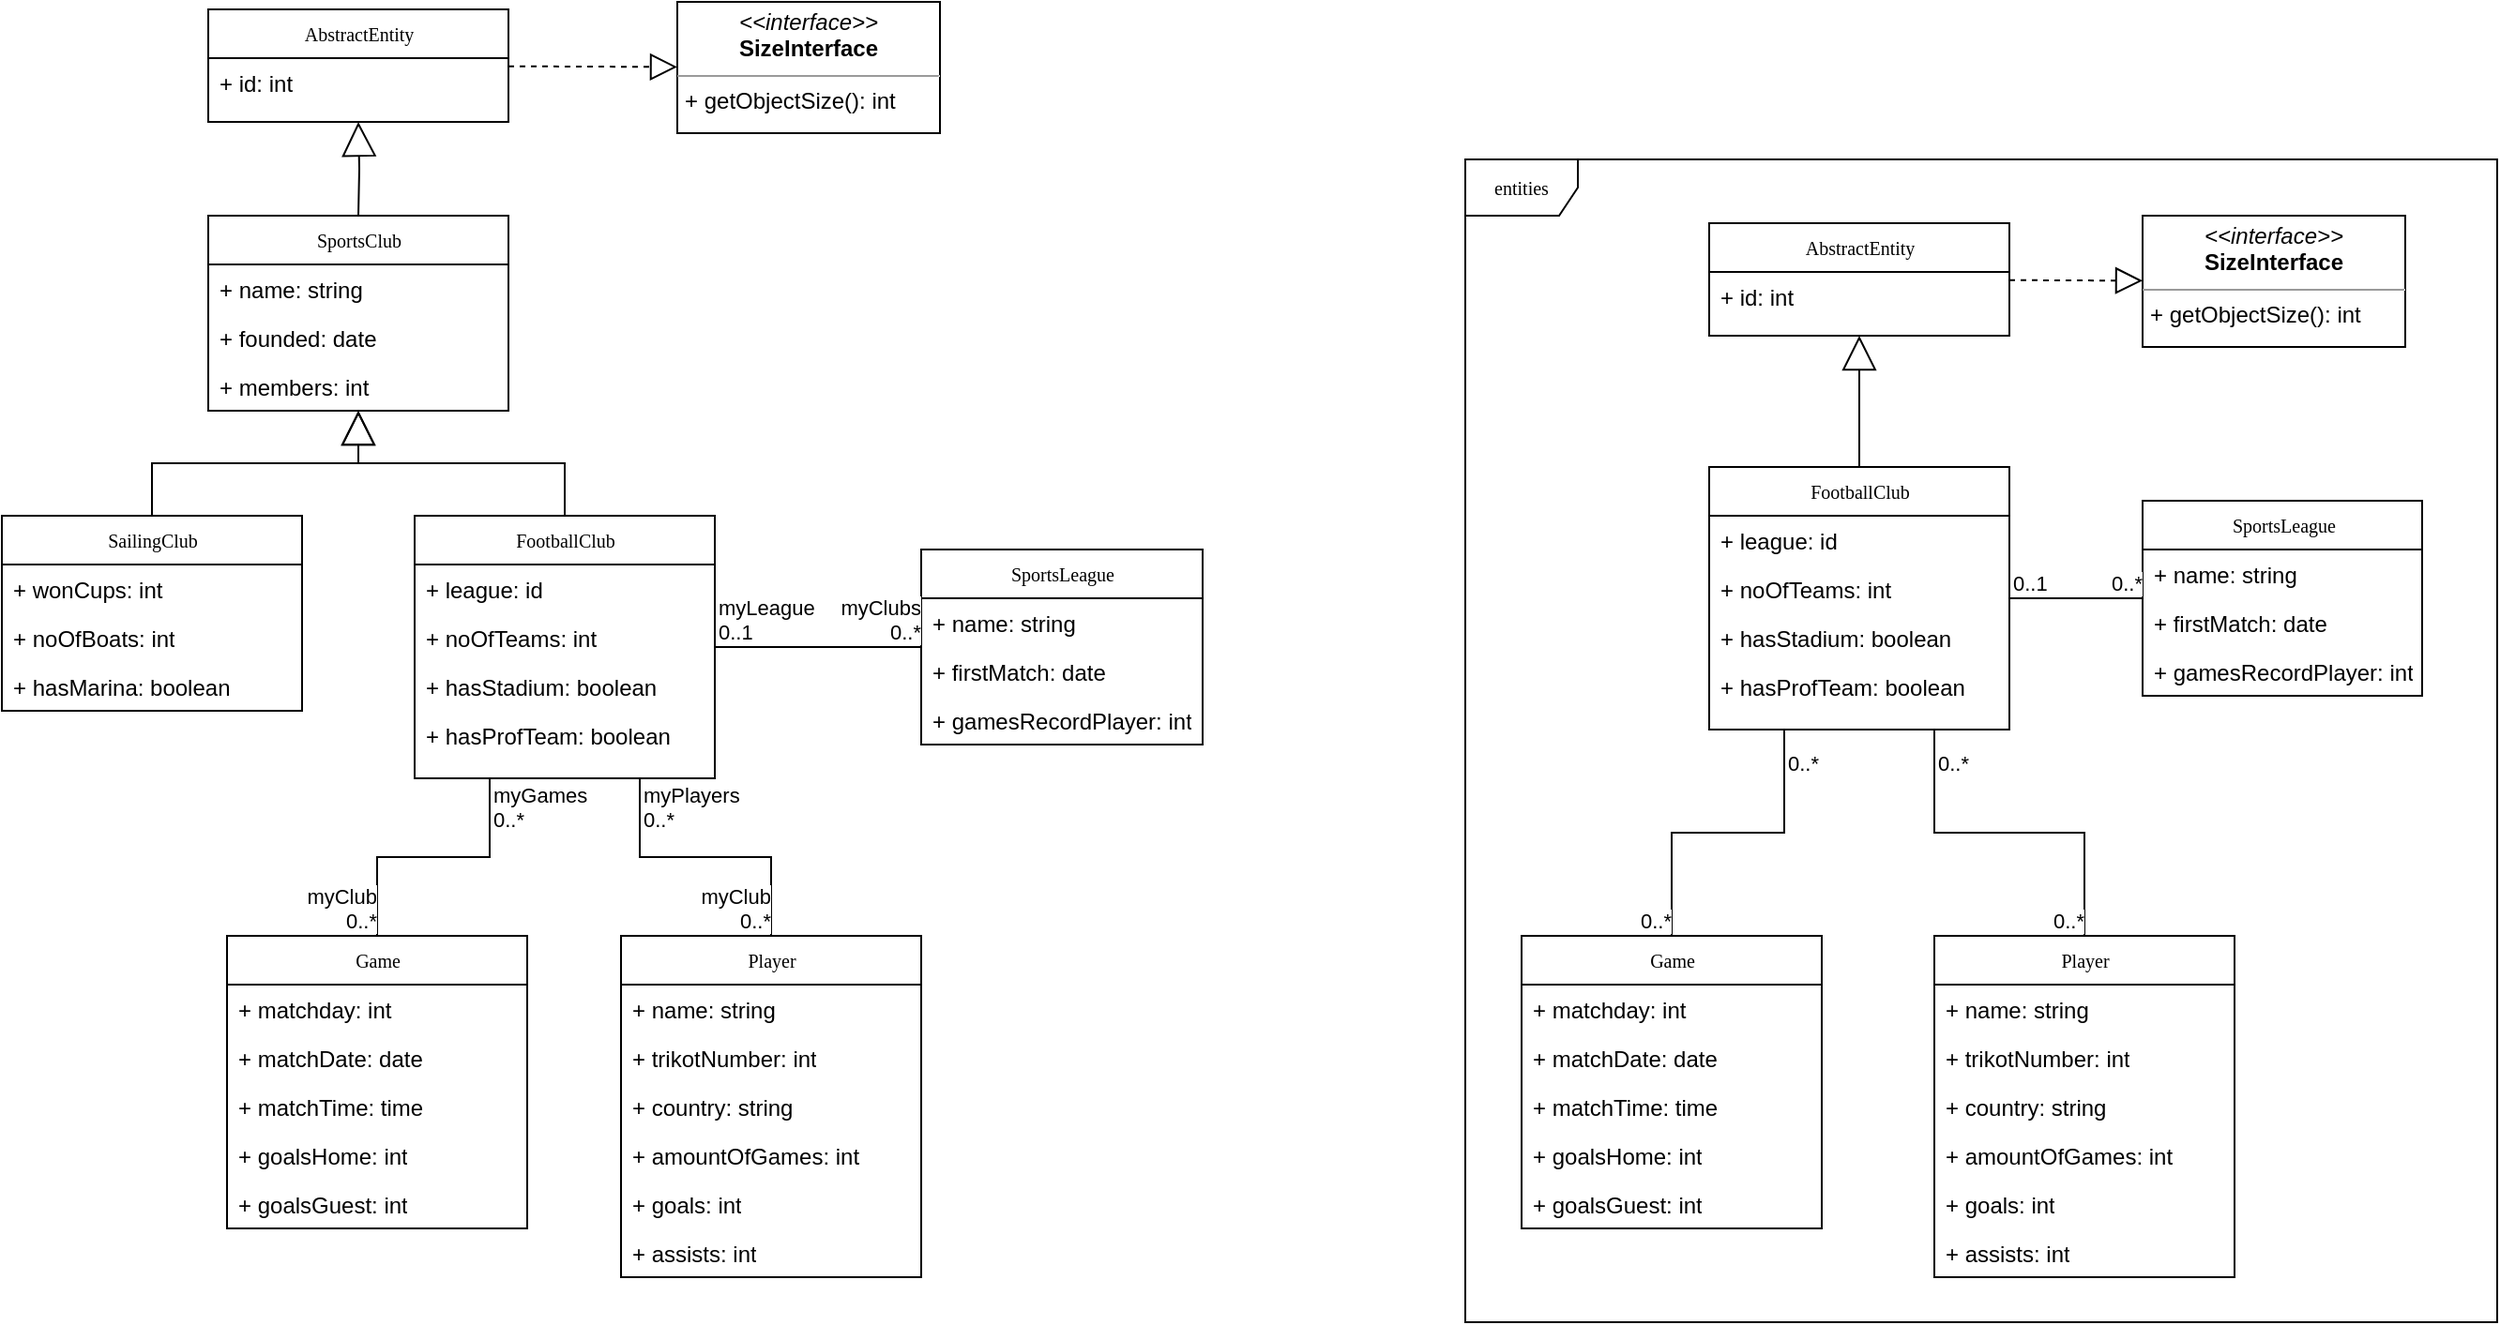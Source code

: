 <mxfile version="24.6.4" type="device">
  <diagram id="eZpJPJVczqijv4h0-cJU" name="Example">
    <mxGraphModel dx="1168" dy="728" grid="1" gridSize="10" guides="1" tooltips="1" connect="1" arrows="1" fold="1" page="1" pageScale="1" pageWidth="850" pageHeight="1100" math="0" shadow="0">
      <root>
        <mxCell id="0" />
        <mxCell id="1" parent="0" />
        <mxCell id="Zxu-TCHFjjhVU_9W_O6T-1" value="SportsClub" style="swimlane;html=1;fontStyle=0;childLayout=stackLayout;horizontal=1;startSize=26;fillColor=none;horizontalStack=0;resizeParent=1;resizeLast=0;collapsible=1;marginBottom=0;swimlaneFillColor=#ffffff;rounded=0;shadow=0;comic=0;labelBackgroundColor=none;strokeWidth=1;fontFamily=Verdana;fontSize=10;align=center;" vertex="1" parent="1">
          <mxGeometry x="330" y="240" width="160" height="104" as="geometry" />
        </mxCell>
        <mxCell id="Zxu-TCHFjjhVU_9W_O6T-2" value="+ name: string" style="text;html=1;strokeColor=none;fillColor=none;align=left;verticalAlign=top;spacingLeft=4;spacingRight=4;whiteSpace=wrap;overflow=hidden;rotatable=0;points=[[0,0.5],[1,0.5]];portConstraint=eastwest;" vertex="1" parent="Zxu-TCHFjjhVU_9W_O6T-1">
          <mxGeometry y="26" width="160" height="26" as="geometry" />
        </mxCell>
        <mxCell id="Zxu-TCHFjjhVU_9W_O6T-3" value="+ founded: date" style="text;html=1;strokeColor=none;fillColor=none;align=left;verticalAlign=top;spacingLeft=4;spacingRight=4;whiteSpace=wrap;overflow=hidden;rotatable=0;points=[[0,0.5],[1,0.5]];portConstraint=eastwest;" vertex="1" parent="Zxu-TCHFjjhVU_9W_O6T-1">
          <mxGeometry y="52" width="160" height="26" as="geometry" />
        </mxCell>
        <mxCell id="Zxu-TCHFjjhVU_9W_O6T-4" value="+ members: int" style="text;html=1;strokeColor=none;fillColor=none;align=left;verticalAlign=top;spacingLeft=4;spacingRight=4;whiteSpace=wrap;overflow=hidden;rotatable=0;points=[[0,0.5],[1,0.5]];portConstraint=eastwest;" vertex="1" parent="Zxu-TCHFjjhVU_9W_O6T-1">
          <mxGeometry y="78" width="160" height="26" as="geometry" />
        </mxCell>
        <mxCell id="Zxu-TCHFjjhVU_9W_O6T-11" value="" style="endArrow=block;endSize=16;endFill=0;html=1;rounded=0;edgeStyle=orthogonalEdgeStyle;" edge="1" parent="1" source="Zxu-TCHFjjhVU_9W_O6T-5" target="Zxu-TCHFjjhVU_9W_O6T-1">
          <mxGeometry width="160" relative="1" as="geometry">
            <mxPoint x="250" y="470" as="sourcePoint" />
            <mxPoint x="410" y="470" as="targetPoint" />
          </mxGeometry>
        </mxCell>
        <mxCell id="Zxu-TCHFjjhVU_9W_O6T-12" value="SailingClub" style="swimlane;html=1;fontStyle=0;childLayout=stackLayout;horizontal=1;startSize=26;fillColor=none;horizontalStack=0;resizeParent=1;resizeLast=0;collapsible=1;marginBottom=0;swimlaneFillColor=#ffffff;rounded=0;shadow=0;comic=0;labelBackgroundColor=none;strokeWidth=1;fontFamily=Verdana;fontSize=10;align=center;" vertex="1" parent="1">
          <mxGeometry x="220" y="400" width="160" height="104" as="geometry" />
        </mxCell>
        <mxCell id="Zxu-TCHFjjhVU_9W_O6T-13" value="+ wonCups: int" style="text;html=1;strokeColor=none;fillColor=none;align=left;verticalAlign=top;spacingLeft=4;spacingRight=4;whiteSpace=wrap;overflow=hidden;rotatable=0;points=[[0,0.5],[1,0.5]];portConstraint=eastwest;" vertex="1" parent="Zxu-TCHFjjhVU_9W_O6T-12">
          <mxGeometry y="26" width="160" height="26" as="geometry" />
        </mxCell>
        <mxCell id="Zxu-TCHFjjhVU_9W_O6T-14" value="+ noOfBoats: int" style="text;html=1;strokeColor=none;fillColor=none;align=left;verticalAlign=top;spacingLeft=4;spacingRight=4;whiteSpace=wrap;overflow=hidden;rotatable=0;points=[[0,0.5],[1,0.5]];portConstraint=eastwest;" vertex="1" parent="Zxu-TCHFjjhVU_9W_O6T-12">
          <mxGeometry y="52" width="160" height="26" as="geometry" />
        </mxCell>
        <mxCell id="Zxu-TCHFjjhVU_9W_O6T-15" value="+ hasMarina: boolean" style="text;html=1;strokeColor=none;fillColor=none;align=left;verticalAlign=top;spacingLeft=4;spacingRight=4;whiteSpace=wrap;overflow=hidden;rotatable=0;points=[[0,0.5],[1,0.5]];portConstraint=eastwest;" vertex="1" parent="Zxu-TCHFjjhVU_9W_O6T-12">
          <mxGeometry y="78" width="160" height="26" as="geometry" />
        </mxCell>
        <mxCell id="Zxu-TCHFjjhVU_9W_O6T-17" value="" style="endArrow=block;endSize=16;endFill=0;html=1;rounded=0;edgeStyle=orthogonalEdgeStyle;exitX=0.5;exitY=0;exitDx=0;exitDy=0;" edge="1" parent="1" source="Zxu-TCHFjjhVU_9W_O6T-12" target="Zxu-TCHFjjhVU_9W_O6T-1">
          <mxGeometry width="160" relative="1" as="geometry">
            <mxPoint x="530" y="410" as="sourcePoint" />
            <mxPoint x="420" y="354" as="targetPoint" />
          </mxGeometry>
        </mxCell>
        <mxCell id="Rw7YRz6bkOUToEOd11BS-1" value="&lt;p style=&quot;margin:0px;margin-top:4px;text-align:center;&quot;&gt;&lt;i&gt;&amp;lt;&amp;lt;interface&amp;gt;&amp;gt;&lt;/i&gt;&lt;br&gt;&lt;b&gt;SizeInterface&lt;/b&gt;&lt;/p&gt;&lt;hr size=&quot;1&quot;&gt;&lt;p style=&quot;margin:0px;margin-left:4px;&quot;&gt;&lt;/p&gt;&lt;p style=&quot;margin:0px;margin-left:4px;&quot;&gt;+ getObjectSize(): int&lt;br&gt;&lt;/p&gt;" style="verticalAlign=top;align=left;overflow=fill;fontSize=12;fontFamily=Helvetica;html=1;rounded=0;shadow=0;comic=0;labelBackgroundColor=none;strokeWidth=1" vertex="1" parent="1">
          <mxGeometry x="580" y="126" width="140" height="70" as="geometry" />
        </mxCell>
        <mxCell id="VZmNT2_GlmXRkG3pnknO-1" value="AbstractEntity" style="swimlane;html=1;fontStyle=0;childLayout=stackLayout;horizontal=1;startSize=26;fillColor=none;horizontalStack=0;resizeParent=1;resizeLast=0;collapsible=1;marginBottom=0;swimlaneFillColor=#ffffff;rounded=0;shadow=0;comic=0;labelBackgroundColor=none;strokeWidth=1;fontFamily=Verdana;fontSize=10;align=center;" vertex="1" parent="1">
          <mxGeometry x="330" y="130" width="160" height="60" as="geometry" />
        </mxCell>
        <mxCell id="VZmNT2_GlmXRkG3pnknO-2" value="+ id: int" style="text;html=1;strokeColor=none;fillColor=none;align=left;verticalAlign=top;spacingLeft=4;spacingRight=4;whiteSpace=wrap;overflow=hidden;rotatable=0;points=[[0,0.5],[1,0.5]];portConstraint=eastwest;" vertex="1" parent="VZmNT2_GlmXRkG3pnknO-1">
          <mxGeometry y="26" width="160" height="26" as="geometry" />
        </mxCell>
        <mxCell id="VZmNT2_GlmXRkG3pnknO-6" value="" style="endArrow=block;endSize=16;endFill=0;html=1;rounded=0;edgeStyle=orthogonalEdgeStyle;" edge="1" parent="1" target="VZmNT2_GlmXRkG3pnknO-1">
          <mxGeometry width="160" relative="1" as="geometry">
            <mxPoint x="410" y="240" as="sourcePoint" />
            <mxPoint x="420" y="354" as="targetPoint" />
          </mxGeometry>
        </mxCell>
        <mxCell id="VZmNT2_GlmXRkG3pnknO-7" value="" style="endArrow=block;dashed=1;endFill=0;endSize=12;html=1;rounded=0;" edge="1" parent="1" source="VZmNT2_GlmXRkG3pnknO-1" target="Rw7YRz6bkOUToEOd11BS-1">
          <mxGeometry width="160" relative="1" as="geometry">
            <mxPoint x="570" y="350" as="sourcePoint" />
            <mxPoint x="730" y="350" as="targetPoint" />
          </mxGeometry>
        </mxCell>
        <mxCell id="VZmNT2_GlmXRkG3pnknO-8" value="SportsLeague" style="swimlane;html=1;fontStyle=0;childLayout=stackLayout;horizontal=1;startSize=26;fillColor=none;horizontalStack=0;resizeParent=1;resizeLast=0;collapsible=1;marginBottom=0;swimlaneFillColor=#ffffff;rounded=0;shadow=0;comic=0;labelBackgroundColor=none;strokeWidth=1;fontFamily=Verdana;fontSize=10;align=center;" vertex="1" parent="1">
          <mxGeometry x="710" y="418" width="150" height="104" as="geometry" />
        </mxCell>
        <mxCell id="VZmNT2_GlmXRkG3pnknO-9" value="+ name: string" style="text;html=1;strokeColor=none;fillColor=none;align=left;verticalAlign=top;spacingLeft=4;spacingRight=4;whiteSpace=wrap;overflow=hidden;rotatable=0;points=[[0,0.5],[1,0.5]];portConstraint=eastwest;" vertex="1" parent="VZmNT2_GlmXRkG3pnknO-8">
          <mxGeometry y="26" width="150" height="26" as="geometry" />
        </mxCell>
        <mxCell id="VZmNT2_GlmXRkG3pnknO-10" value="+ firstMatch: date" style="text;html=1;strokeColor=none;fillColor=none;align=left;verticalAlign=top;spacingLeft=4;spacingRight=4;whiteSpace=wrap;overflow=hidden;rotatable=0;points=[[0,0.5],[1,0.5]];portConstraint=eastwest;" vertex="1" parent="VZmNT2_GlmXRkG3pnknO-8">
          <mxGeometry y="52" width="150" height="26" as="geometry" />
        </mxCell>
        <mxCell id="VZmNT2_GlmXRkG3pnknO-11" value="+ gamesRecordPlayer: int" style="text;html=1;strokeColor=none;fillColor=none;align=left;verticalAlign=top;spacingLeft=4;spacingRight=4;whiteSpace=wrap;overflow=hidden;rotatable=0;points=[[0,0.5],[1,0.5]];portConstraint=eastwest;" vertex="1" parent="VZmNT2_GlmXRkG3pnknO-8">
          <mxGeometry y="78" width="150" height="26" as="geometry" />
        </mxCell>
        <mxCell id="VZmNT2_GlmXRkG3pnknO-12" value="Player" style="swimlane;html=1;fontStyle=0;childLayout=stackLayout;horizontal=1;startSize=26;fillColor=none;horizontalStack=0;resizeParent=1;resizeLast=0;collapsible=1;marginBottom=0;swimlaneFillColor=#ffffff;rounded=0;shadow=0;comic=0;labelBackgroundColor=none;strokeWidth=1;fontFamily=Verdana;fontSize=10;align=center;" vertex="1" parent="1">
          <mxGeometry x="550" y="624" width="160" height="182" as="geometry" />
        </mxCell>
        <mxCell id="VZmNT2_GlmXRkG3pnknO-13" value="+ name: string" style="text;html=1;strokeColor=none;fillColor=none;align=left;verticalAlign=top;spacingLeft=4;spacingRight=4;whiteSpace=wrap;overflow=hidden;rotatable=0;points=[[0,0.5],[1,0.5]];portConstraint=eastwest;" vertex="1" parent="VZmNT2_GlmXRkG3pnknO-12">
          <mxGeometry y="26" width="160" height="26" as="geometry" />
        </mxCell>
        <mxCell id="VZmNT2_GlmXRkG3pnknO-14" value="+ trikotNumber: int" style="text;html=1;strokeColor=none;fillColor=none;align=left;verticalAlign=top;spacingLeft=4;spacingRight=4;whiteSpace=wrap;overflow=hidden;rotatable=0;points=[[0,0.5],[1,0.5]];portConstraint=eastwest;" vertex="1" parent="VZmNT2_GlmXRkG3pnknO-12">
          <mxGeometry y="52" width="160" height="26" as="geometry" />
        </mxCell>
        <mxCell id="VZmNT2_GlmXRkG3pnknO-15" value="+ country: string" style="text;html=1;strokeColor=none;fillColor=none;align=left;verticalAlign=top;spacingLeft=4;spacingRight=4;whiteSpace=wrap;overflow=hidden;rotatable=0;points=[[0,0.5],[1,0.5]];portConstraint=eastwest;" vertex="1" parent="VZmNT2_GlmXRkG3pnknO-12">
          <mxGeometry y="78" width="160" height="26" as="geometry" />
        </mxCell>
        <mxCell id="VZmNT2_GlmXRkG3pnknO-20" value="+ amountOfGames: int" style="text;html=1;strokeColor=none;fillColor=none;align=left;verticalAlign=top;spacingLeft=4;spacingRight=4;whiteSpace=wrap;overflow=hidden;rotatable=0;points=[[0,0.5],[1,0.5]];portConstraint=eastwest;" vertex="1" parent="VZmNT2_GlmXRkG3pnknO-12">
          <mxGeometry y="104" width="160" height="26" as="geometry" />
        </mxCell>
        <mxCell id="VZmNT2_GlmXRkG3pnknO-21" value="+ goals: int" style="text;html=1;strokeColor=none;fillColor=none;align=left;verticalAlign=top;spacingLeft=4;spacingRight=4;whiteSpace=wrap;overflow=hidden;rotatable=0;points=[[0,0.5],[1,0.5]];portConstraint=eastwest;" vertex="1" parent="VZmNT2_GlmXRkG3pnknO-12">
          <mxGeometry y="130" width="160" height="26" as="geometry" />
        </mxCell>
        <mxCell id="VZmNT2_GlmXRkG3pnknO-19" value="+ assists: int" style="text;html=1;strokeColor=none;fillColor=none;align=left;verticalAlign=top;spacingLeft=4;spacingRight=4;whiteSpace=wrap;overflow=hidden;rotatable=0;points=[[0,0.5],[1,0.5]];portConstraint=eastwest;" vertex="1" parent="VZmNT2_GlmXRkG3pnknO-12">
          <mxGeometry y="156" width="160" height="26" as="geometry" />
        </mxCell>
        <mxCell id="VZmNT2_GlmXRkG3pnknO-16" value="" style="endArrow=none;html=1;edgeStyle=orthogonalEdgeStyle;rounded=0;" edge="1" parent="1" source="Zxu-TCHFjjhVU_9W_O6T-5" target="VZmNT2_GlmXRkG3pnknO-8">
          <mxGeometry relative="1" as="geometry">
            <mxPoint x="660" y="570" as="sourcePoint" />
            <mxPoint x="820" y="570" as="targetPoint" />
          </mxGeometry>
        </mxCell>
        <mxCell id="VZmNT2_GlmXRkG3pnknO-17" value="myLeague&lt;br&gt;0..1" style="edgeLabel;resizable=0;html=1;align=left;verticalAlign=bottom;" connectable="0" vertex="1" parent="VZmNT2_GlmXRkG3pnknO-16">
          <mxGeometry x="-1" relative="1" as="geometry" />
        </mxCell>
        <mxCell id="VZmNT2_GlmXRkG3pnknO-18" value="myClubs&lt;br&gt;0..*" style="edgeLabel;resizable=0;html=1;align=right;verticalAlign=bottom;" connectable="0" vertex="1" parent="VZmNT2_GlmXRkG3pnknO-16">
          <mxGeometry x="1" relative="1" as="geometry" />
        </mxCell>
        <mxCell id="VZmNT2_GlmXRkG3pnknO-22" value="" style="endArrow=none;html=1;edgeStyle=orthogonalEdgeStyle;rounded=0;exitX=0.75;exitY=1;exitDx=0;exitDy=0;" edge="1" parent="1" source="Zxu-TCHFjjhVU_9W_O6T-5" target="VZmNT2_GlmXRkG3pnknO-12">
          <mxGeometry relative="1" as="geometry">
            <mxPoint x="620" y="610" as="sourcePoint" />
            <mxPoint x="760" y="610" as="targetPoint" />
          </mxGeometry>
        </mxCell>
        <mxCell id="VZmNT2_GlmXRkG3pnknO-23" value="myPlayers&lt;br&gt;0..*" style="edgeLabel;resizable=0;html=1;align=left;verticalAlign=bottom;" connectable="0" vertex="1" parent="VZmNT2_GlmXRkG3pnknO-22">
          <mxGeometry x="-1" relative="1" as="geometry">
            <mxPoint y="30" as="offset" />
          </mxGeometry>
        </mxCell>
        <mxCell id="VZmNT2_GlmXRkG3pnknO-24" value="myClub&lt;br&gt;0..*" style="edgeLabel;resizable=0;html=1;align=right;verticalAlign=bottom;" connectable="0" vertex="1" parent="VZmNT2_GlmXRkG3pnknO-22">
          <mxGeometry x="1" relative="1" as="geometry" />
        </mxCell>
        <mxCell id="VZmNT2_GlmXRkG3pnknO-25" value="Game" style="swimlane;html=1;fontStyle=0;childLayout=stackLayout;horizontal=1;startSize=26;fillColor=none;horizontalStack=0;resizeParent=1;resizeLast=0;collapsible=1;marginBottom=0;swimlaneFillColor=#ffffff;rounded=0;shadow=0;comic=0;labelBackgroundColor=none;strokeWidth=1;fontFamily=Verdana;fontSize=10;align=center;" vertex="1" parent="1">
          <mxGeometry x="340" y="624" width="160" height="156" as="geometry" />
        </mxCell>
        <mxCell id="VZmNT2_GlmXRkG3pnknO-26" value="+ matchday: int" style="text;html=1;strokeColor=none;fillColor=none;align=left;verticalAlign=top;spacingLeft=4;spacingRight=4;whiteSpace=wrap;overflow=hidden;rotatable=0;points=[[0,0.5],[1,0.5]];portConstraint=eastwest;" vertex="1" parent="VZmNT2_GlmXRkG3pnknO-25">
          <mxGeometry y="26" width="160" height="26" as="geometry" />
        </mxCell>
        <mxCell id="VZmNT2_GlmXRkG3pnknO-27" value="+ matchDate: date" style="text;html=1;strokeColor=none;fillColor=none;align=left;verticalAlign=top;spacingLeft=4;spacingRight=4;whiteSpace=wrap;overflow=hidden;rotatable=0;points=[[0,0.5],[1,0.5]];portConstraint=eastwest;" vertex="1" parent="VZmNT2_GlmXRkG3pnknO-25">
          <mxGeometry y="52" width="160" height="26" as="geometry" />
        </mxCell>
        <mxCell id="VZmNT2_GlmXRkG3pnknO-29" value="+ matchTime: time" style="text;html=1;strokeColor=none;fillColor=none;align=left;verticalAlign=top;spacingLeft=4;spacingRight=4;whiteSpace=wrap;overflow=hidden;rotatable=0;points=[[0,0.5],[1,0.5]];portConstraint=eastwest;" vertex="1" parent="VZmNT2_GlmXRkG3pnknO-25">
          <mxGeometry y="78" width="160" height="26" as="geometry" />
        </mxCell>
        <mxCell id="VZmNT2_GlmXRkG3pnknO-30" value="+ goalsHome: int" style="text;html=1;strokeColor=none;fillColor=none;align=left;verticalAlign=top;spacingLeft=4;spacingRight=4;whiteSpace=wrap;overflow=hidden;rotatable=0;points=[[0,0.5],[1,0.5]];portConstraint=eastwest;" vertex="1" parent="VZmNT2_GlmXRkG3pnknO-25">
          <mxGeometry y="104" width="160" height="26" as="geometry" />
        </mxCell>
        <mxCell id="VZmNT2_GlmXRkG3pnknO-28" value="+ goalsGuest: int" style="text;html=1;strokeColor=none;fillColor=none;align=left;verticalAlign=top;spacingLeft=4;spacingRight=4;whiteSpace=wrap;overflow=hidden;rotatable=0;points=[[0,0.5],[1,0.5]];portConstraint=eastwest;" vertex="1" parent="VZmNT2_GlmXRkG3pnknO-25">
          <mxGeometry y="130" width="160" height="26" as="geometry" />
        </mxCell>
        <mxCell id="VZmNT2_GlmXRkG3pnknO-31" value="" style="endArrow=none;html=1;edgeStyle=orthogonalEdgeStyle;rounded=0;exitX=0.25;exitY=1;exitDx=0;exitDy=0;" edge="1" parent="1" source="Zxu-TCHFjjhVU_9W_O6T-5" target="VZmNT2_GlmXRkG3pnknO-25">
          <mxGeometry relative="1" as="geometry">
            <mxPoint x="530" y="540" as="sourcePoint" />
            <mxPoint x="530" y="650" as="targetPoint" />
          </mxGeometry>
        </mxCell>
        <mxCell id="VZmNT2_GlmXRkG3pnknO-32" value="myGames&lt;br&gt;0..*" style="edgeLabel;resizable=0;html=1;align=left;verticalAlign=bottom;" connectable="0" vertex="1" parent="VZmNT2_GlmXRkG3pnknO-31">
          <mxGeometry x="-1" relative="1" as="geometry">
            <mxPoint y="30" as="offset" />
          </mxGeometry>
        </mxCell>
        <mxCell id="VZmNT2_GlmXRkG3pnknO-33" value="myClub&lt;br&gt;0..*" style="edgeLabel;resizable=0;html=1;align=right;verticalAlign=bottom;" connectable="0" vertex="1" parent="VZmNT2_GlmXRkG3pnknO-31">
          <mxGeometry x="1" relative="1" as="geometry" />
        </mxCell>
        <mxCell id="Zxu-TCHFjjhVU_9W_O6T-5" value="FootballClub" style="swimlane;html=1;fontStyle=0;childLayout=stackLayout;horizontal=1;startSize=26;fillColor=none;horizontalStack=0;resizeParent=1;resizeLast=0;collapsible=1;marginBottom=0;swimlaneFillColor=#ffffff;rounded=0;shadow=0;comic=0;labelBackgroundColor=none;strokeWidth=1;fontFamily=Verdana;fontSize=10;align=center;" vertex="1" parent="1">
          <mxGeometry x="440" y="400" width="160" height="140" as="geometry" />
        </mxCell>
        <mxCell id="Zxu-TCHFjjhVU_9W_O6T-6" value="+ league: id" style="text;html=1;strokeColor=none;fillColor=none;align=left;verticalAlign=top;spacingLeft=4;spacingRight=4;whiteSpace=wrap;overflow=hidden;rotatable=0;points=[[0,0.5],[1,0.5]];portConstraint=eastwest;" vertex="1" parent="Zxu-TCHFjjhVU_9W_O6T-5">
          <mxGeometry y="26" width="160" height="26" as="geometry" />
        </mxCell>
        <mxCell id="Zxu-TCHFjjhVU_9W_O6T-9" value="+ noOfTeams: int" style="text;html=1;strokeColor=none;fillColor=none;align=left;verticalAlign=top;spacingLeft=4;spacingRight=4;whiteSpace=wrap;overflow=hidden;rotatable=0;points=[[0,0.5],[1,0.5]];portConstraint=eastwest;" vertex="1" parent="Zxu-TCHFjjhVU_9W_O6T-5">
          <mxGeometry y="52" width="160" height="26" as="geometry" />
        </mxCell>
        <mxCell id="Zxu-TCHFjjhVU_9W_O6T-16" value="+ hasStadium: boolean" style="text;html=1;strokeColor=none;fillColor=none;align=left;verticalAlign=top;spacingLeft=4;spacingRight=4;whiteSpace=wrap;overflow=hidden;rotatable=0;points=[[0,0.5],[1,0.5]];portConstraint=eastwest;" vertex="1" parent="Zxu-TCHFjjhVU_9W_O6T-5">
          <mxGeometry y="78" width="160" height="26" as="geometry" />
        </mxCell>
        <mxCell id="Zxu-TCHFjjhVU_9W_O6T-10" value="+ hasProfTeam: boolean" style="text;html=1;strokeColor=none;fillColor=none;align=left;verticalAlign=top;spacingLeft=4;spacingRight=4;whiteSpace=wrap;overflow=hidden;rotatable=0;points=[[0,0.5],[1,0.5]];portConstraint=eastwest;" vertex="1" parent="Zxu-TCHFjjhVU_9W_O6T-5">
          <mxGeometry y="104" width="160" height="26" as="geometry" />
        </mxCell>
        <mxCell id="Q0E-r6XH0yL-TIMFn5R--1" value="entities" style="shape=umlFrame;whiteSpace=wrap;html=1;rounded=0;shadow=0;comic=0;labelBackgroundColor=none;strokeWidth=1;fontFamily=Verdana;fontSize=10;align=center;" vertex="1" parent="1">
          <mxGeometry x="1000" y="210" width="550" height="620" as="geometry" />
        </mxCell>
        <mxCell id="Q0E-r6XH0yL-TIMFn5R--2" value="&lt;p style=&quot;margin:0px;margin-top:4px;text-align:center;&quot;&gt;&lt;i&gt;&amp;lt;&amp;lt;interface&amp;gt;&amp;gt;&lt;/i&gt;&lt;br&gt;&lt;b&gt;SizeInterface&lt;/b&gt;&lt;/p&gt;&lt;hr size=&quot;1&quot;&gt;&lt;p style=&quot;margin:0px;margin-left:4px;&quot;&gt;&lt;/p&gt;&lt;p style=&quot;margin:0px;margin-left:4px;&quot;&gt;+ getObjectSize(): int&lt;br&gt;&lt;/p&gt;" style="verticalAlign=top;align=left;overflow=fill;fontSize=12;fontFamily=Helvetica;html=1;rounded=0;shadow=0;comic=0;labelBackgroundColor=none;strokeWidth=1" vertex="1" parent="1">
          <mxGeometry x="1361" y="240" width="140" height="70" as="geometry" />
        </mxCell>
        <mxCell id="Q0E-r6XH0yL-TIMFn5R--3" value="AbstractEntity" style="swimlane;html=1;fontStyle=0;childLayout=stackLayout;horizontal=1;startSize=26;fillColor=none;horizontalStack=0;resizeParent=1;resizeLast=0;collapsible=1;marginBottom=0;swimlaneFillColor=#ffffff;rounded=0;shadow=0;comic=0;labelBackgroundColor=none;strokeWidth=1;fontFamily=Verdana;fontSize=10;align=center;" vertex="1" parent="1">
          <mxGeometry x="1130" y="244" width="160" height="60" as="geometry" />
        </mxCell>
        <mxCell id="Q0E-r6XH0yL-TIMFn5R--4" value="+ id: int" style="text;html=1;strokeColor=none;fillColor=none;align=left;verticalAlign=top;spacingLeft=4;spacingRight=4;whiteSpace=wrap;overflow=hidden;rotatable=0;points=[[0,0.5],[1,0.5]];portConstraint=eastwest;" vertex="1" parent="Q0E-r6XH0yL-TIMFn5R--3">
          <mxGeometry y="26" width="160" height="26" as="geometry" />
        </mxCell>
        <mxCell id="Q0E-r6XH0yL-TIMFn5R--5" value="" style="endArrow=block;dashed=1;endFill=0;endSize=12;html=1;rounded=0;" edge="1" parent="1" source="Q0E-r6XH0yL-TIMFn5R--3" target="Q0E-r6XH0yL-TIMFn5R--2">
          <mxGeometry width="160" relative="1" as="geometry">
            <mxPoint x="1370" y="464" as="sourcePoint" />
            <mxPoint x="1530" y="464" as="targetPoint" />
          </mxGeometry>
        </mxCell>
        <mxCell id="Q0E-r6XH0yL-TIMFn5R--6" value="SportsLeague" style="swimlane;html=1;fontStyle=0;childLayout=stackLayout;horizontal=1;startSize=26;fillColor=none;horizontalStack=0;resizeParent=1;resizeLast=0;collapsible=1;marginBottom=0;swimlaneFillColor=#ffffff;rounded=0;shadow=0;comic=0;labelBackgroundColor=none;strokeWidth=1;fontFamily=Verdana;fontSize=10;align=center;" vertex="1" parent="1">
          <mxGeometry x="1361" y="392" width="149" height="104" as="geometry" />
        </mxCell>
        <mxCell id="Q0E-r6XH0yL-TIMFn5R--7" value="+ name: string" style="text;html=1;strokeColor=none;fillColor=none;align=left;verticalAlign=top;spacingLeft=4;spacingRight=4;whiteSpace=wrap;overflow=hidden;rotatable=0;points=[[0,0.5],[1,0.5]];portConstraint=eastwest;" vertex="1" parent="Q0E-r6XH0yL-TIMFn5R--6">
          <mxGeometry y="26" width="149" height="26" as="geometry" />
        </mxCell>
        <mxCell id="Q0E-r6XH0yL-TIMFn5R--8" value="+ firstMatch: date" style="text;html=1;strokeColor=none;fillColor=none;align=left;verticalAlign=top;spacingLeft=4;spacingRight=4;whiteSpace=wrap;overflow=hidden;rotatable=0;points=[[0,0.5],[1,0.5]];portConstraint=eastwest;" vertex="1" parent="Q0E-r6XH0yL-TIMFn5R--6">
          <mxGeometry y="52" width="149" height="26" as="geometry" />
        </mxCell>
        <mxCell id="Q0E-r6XH0yL-TIMFn5R--9" value="+ gamesRecordPlayer: int" style="text;html=1;strokeColor=none;fillColor=none;align=left;verticalAlign=top;spacingLeft=4;spacingRight=4;whiteSpace=wrap;overflow=hidden;rotatable=0;points=[[0,0.5],[1,0.5]];portConstraint=eastwest;" vertex="1" parent="Q0E-r6XH0yL-TIMFn5R--6">
          <mxGeometry y="78" width="149" height="26" as="geometry" />
        </mxCell>
        <mxCell id="Q0E-r6XH0yL-TIMFn5R--10" value="Player" style="swimlane;html=1;fontStyle=0;childLayout=stackLayout;horizontal=1;startSize=26;fillColor=none;horizontalStack=0;resizeParent=1;resizeLast=0;collapsible=1;marginBottom=0;swimlaneFillColor=#ffffff;rounded=0;shadow=0;comic=0;labelBackgroundColor=none;strokeWidth=1;fontFamily=Verdana;fontSize=10;align=center;" vertex="1" parent="1">
          <mxGeometry x="1250" y="624" width="160" height="182" as="geometry" />
        </mxCell>
        <mxCell id="Q0E-r6XH0yL-TIMFn5R--11" value="+ name: string" style="text;html=1;strokeColor=none;fillColor=none;align=left;verticalAlign=top;spacingLeft=4;spacingRight=4;whiteSpace=wrap;overflow=hidden;rotatable=0;points=[[0,0.5],[1,0.5]];portConstraint=eastwest;" vertex="1" parent="Q0E-r6XH0yL-TIMFn5R--10">
          <mxGeometry y="26" width="160" height="26" as="geometry" />
        </mxCell>
        <mxCell id="Q0E-r6XH0yL-TIMFn5R--12" value="+ trikotNumber: int" style="text;html=1;strokeColor=none;fillColor=none;align=left;verticalAlign=top;spacingLeft=4;spacingRight=4;whiteSpace=wrap;overflow=hidden;rotatable=0;points=[[0,0.5],[1,0.5]];portConstraint=eastwest;" vertex="1" parent="Q0E-r6XH0yL-TIMFn5R--10">
          <mxGeometry y="52" width="160" height="26" as="geometry" />
        </mxCell>
        <mxCell id="Q0E-r6XH0yL-TIMFn5R--13" value="+ country: string" style="text;html=1;strokeColor=none;fillColor=none;align=left;verticalAlign=top;spacingLeft=4;spacingRight=4;whiteSpace=wrap;overflow=hidden;rotatable=0;points=[[0,0.5],[1,0.5]];portConstraint=eastwest;" vertex="1" parent="Q0E-r6XH0yL-TIMFn5R--10">
          <mxGeometry y="78" width="160" height="26" as="geometry" />
        </mxCell>
        <mxCell id="Q0E-r6XH0yL-TIMFn5R--14" value="+ amountOfGames: int" style="text;html=1;strokeColor=none;fillColor=none;align=left;verticalAlign=top;spacingLeft=4;spacingRight=4;whiteSpace=wrap;overflow=hidden;rotatable=0;points=[[0,0.5],[1,0.5]];portConstraint=eastwest;" vertex="1" parent="Q0E-r6XH0yL-TIMFn5R--10">
          <mxGeometry y="104" width="160" height="26" as="geometry" />
        </mxCell>
        <mxCell id="Q0E-r6XH0yL-TIMFn5R--15" value="+ goals: int" style="text;html=1;strokeColor=none;fillColor=none;align=left;verticalAlign=top;spacingLeft=4;spacingRight=4;whiteSpace=wrap;overflow=hidden;rotatable=0;points=[[0,0.5],[1,0.5]];portConstraint=eastwest;" vertex="1" parent="Q0E-r6XH0yL-TIMFn5R--10">
          <mxGeometry y="130" width="160" height="26" as="geometry" />
        </mxCell>
        <mxCell id="Q0E-r6XH0yL-TIMFn5R--16" value="+ assists: int" style="text;html=1;strokeColor=none;fillColor=none;align=left;verticalAlign=top;spacingLeft=4;spacingRight=4;whiteSpace=wrap;overflow=hidden;rotatable=0;points=[[0,0.5],[1,0.5]];portConstraint=eastwest;" vertex="1" parent="Q0E-r6XH0yL-TIMFn5R--10">
          <mxGeometry y="156" width="160" height="26" as="geometry" />
        </mxCell>
        <mxCell id="Q0E-r6XH0yL-TIMFn5R--19" value="" style="endArrow=none;html=1;edgeStyle=orthogonalEdgeStyle;rounded=0;exitX=0.75;exitY=1;exitDx=0;exitDy=0;" edge="1" parent="1" source="Q0E-r6XH0yL-TIMFn5R--31" target="Q0E-r6XH0yL-TIMFn5R--10">
          <mxGeometry relative="1" as="geometry">
            <mxPoint x="1310" y="584" as="sourcePoint" />
            <mxPoint x="1450" y="584" as="targetPoint" />
          </mxGeometry>
        </mxCell>
        <mxCell id="Q0E-r6XH0yL-TIMFn5R--20" value="0..*" style="edgeLabel;resizable=0;html=1;align=left;verticalAlign=bottom;" connectable="0" vertex="1" parent="Q0E-r6XH0yL-TIMFn5R--19">
          <mxGeometry x="-1" relative="1" as="geometry">
            <mxPoint y="26" as="offset" />
          </mxGeometry>
        </mxCell>
        <mxCell id="Q0E-r6XH0yL-TIMFn5R--21" value="0..*" style="edgeLabel;resizable=0;html=1;align=right;verticalAlign=bottom;" connectable="0" vertex="1" parent="Q0E-r6XH0yL-TIMFn5R--19">
          <mxGeometry x="1" relative="1" as="geometry" />
        </mxCell>
        <mxCell id="Q0E-r6XH0yL-TIMFn5R--22" value="Game" style="swimlane;html=1;fontStyle=0;childLayout=stackLayout;horizontal=1;startSize=26;fillColor=none;horizontalStack=0;resizeParent=1;resizeLast=0;collapsible=1;marginBottom=0;swimlaneFillColor=#ffffff;rounded=0;shadow=0;comic=0;labelBackgroundColor=none;strokeWidth=1;fontFamily=Verdana;fontSize=10;align=center;" vertex="1" parent="1">
          <mxGeometry x="1030" y="624" width="160" height="156" as="geometry" />
        </mxCell>
        <mxCell id="Q0E-r6XH0yL-TIMFn5R--23" value="+ matchday: int" style="text;html=1;strokeColor=none;fillColor=none;align=left;verticalAlign=top;spacingLeft=4;spacingRight=4;whiteSpace=wrap;overflow=hidden;rotatable=0;points=[[0,0.5],[1,0.5]];portConstraint=eastwest;" vertex="1" parent="Q0E-r6XH0yL-TIMFn5R--22">
          <mxGeometry y="26" width="160" height="26" as="geometry" />
        </mxCell>
        <mxCell id="Q0E-r6XH0yL-TIMFn5R--24" value="+ matchDate: date" style="text;html=1;strokeColor=none;fillColor=none;align=left;verticalAlign=top;spacingLeft=4;spacingRight=4;whiteSpace=wrap;overflow=hidden;rotatable=0;points=[[0,0.5],[1,0.5]];portConstraint=eastwest;" vertex="1" parent="Q0E-r6XH0yL-TIMFn5R--22">
          <mxGeometry y="52" width="160" height="26" as="geometry" />
        </mxCell>
        <mxCell id="Q0E-r6XH0yL-TIMFn5R--25" value="+ matchTime: time" style="text;html=1;strokeColor=none;fillColor=none;align=left;verticalAlign=top;spacingLeft=4;spacingRight=4;whiteSpace=wrap;overflow=hidden;rotatable=0;points=[[0,0.5],[1,0.5]];portConstraint=eastwest;" vertex="1" parent="Q0E-r6XH0yL-TIMFn5R--22">
          <mxGeometry y="78" width="160" height="26" as="geometry" />
        </mxCell>
        <mxCell id="Q0E-r6XH0yL-TIMFn5R--26" value="+ goalsHome: int" style="text;html=1;strokeColor=none;fillColor=none;align=left;verticalAlign=top;spacingLeft=4;spacingRight=4;whiteSpace=wrap;overflow=hidden;rotatable=0;points=[[0,0.5],[1,0.5]];portConstraint=eastwest;" vertex="1" parent="Q0E-r6XH0yL-TIMFn5R--22">
          <mxGeometry y="104" width="160" height="26" as="geometry" />
        </mxCell>
        <mxCell id="Q0E-r6XH0yL-TIMFn5R--27" value="+ goalsGuest: int" style="text;html=1;strokeColor=none;fillColor=none;align=left;verticalAlign=top;spacingLeft=4;spacingRight=4;whiteSpace=wrap;overflow=hidden;rotatable=0;points=[[0,0.5],[1,0.5]];portConstraint=eastwest;" vertex="1" parent="Q0E-r6XH0yL-TIMFn5R--22">
          <mxGeometry y="130" width="160" height="26" as="geometry" />
        </mxCell>
        <mxCell id="Q0E-r6XH0yL-TIMFn5R--28" value="" style="endArrow=none;html=1;edgeStyle=orthogonalEdgeStyle;rounded=0;exitX=0.25;exitY=1;exitDx=0;exitDy=0;" edge="1" parent="1" source="Q0E-r6XH0yL-TIMFn5R--31" target="Q0E-r6XH0yL-TIMFn5R--22">
          <mxGeometry relative="1" as="geometry">
            <mxPoint x="1220" y="514" as="sourcePoint" />
            <mxPoint x="1220" y="624" as="targetPoint" />
          </mxGeometry>
        </mxCell>
        <mxCell id="Q0E-r6XH0yL-TIMFn5R--29" value="0..*" style="edgeLabel;resizable=0;html=1;align=left;verticalAlign=bottom;" connectable="0" vertex="1" parent="Q0E-r6XH0yL-TIMFn5R--28">
          <mxGeometry x="-1" relative="1" as="geometry">
            <mxPoint y="26" as="offset" />
          </mxGeometry>
        </mxCell>
        <mxCell id="Q0E-r6XH0yL-TIMFn5R--30" value="0..*" style="edgeLabel;resizable=0;html=1;align=right;verticalAlign=bottom;" connectable="0" vertex="1" parent="Q0E-r6XH0yL-TIMFn5R--28">
          <mxGeometry x="1" relative="1" as="geometry" />
        </mxCell>
        <mxCell id="Q0E-r6XH0yL-TIMFn5R--31" value="FootballClub" style="swimlane;html=1;fontStyle=0;childLayout=stackLayout;horizontal=1;startSize=26;fillColor=none;horizontalStack=0;resizeParent=1;resizeLast=0;collapsible=1;marginBottom=0;swimlaneFillColor=#ffffff;rounded=0;shadow=0;comic=0;labelBackgroundColor=none;strokeWidth=1;fontFamily=Verdana;fontSize=10;align=center;" vertex="1" parent="1">
          <mxGeometry x="1130" y="374" width="160" height="140" as="geometry" />
        </mxCell>
        <mxCell id="Q0E-r6XH0yL-TIMFn5R--32" value="+ league: id" style="text;html=1;strokeColor=none;fillColor=none;align=left;verticalAlign=top;spacingLeft=4;spacingRight=4;whiteSpace=wrap;overflow=hidden;rotatable=0;points=[[0,0.5],[1,0.5]];portConstraint=eastwest;" vertex="1" parent="Q0E-r6XH0yL-TIMFn5R--31">
          <mxGeometry y="26" width="160" height="26" as="geometry" />
        </mxCell>
        <mxCell id="Q0E-r6XH0yL-TIMFn5R--33" value="+ noOfTeams: int" style="text;html=1;strokeColor=none;fillColor=none;align=left;verticalAlign=top;spacingLeft=4;spacingRight=4;whiteSpace=wrap;overflow=hidden;rotatable=0;points=[[0,0.5],[1,0.5]];portConstraint=eastwest;" vertex="1" parent="Q0E-r6XH0yL-TIMFn5R--31">
          <mxGeometry y="52" width="160" height="26" as="geometry" />
        </mxCell>
        <mxCell id="Q0E-r6XH0yL-TIMFn5R--34" value="+ hasStadium: boolean" style="text;html=1;strokeColor=none;fillColor=none;align=left;verticalAlign=top;spacingLeft=4;spacingRight=4;whiteSpace=wrap;overflow=hidden;rotatable=0;points=[[0,0.5],[1,0.5]];portConstraint=eastwest;" vertex="1" parent="Q0E-r6XH0yL-TIMFn5R--31">
          <mxGeometry y="78" width="160" height="26" as="geometry" />
        </mxCell>
        <mxCell id="Q0E-r6XH0yL-TIMFn5R--35" value="+ hasProfTeam: boolean" style="text;html=1;strokeColor=none;fillColor=none;align=left;verticalAlign=top;spacingLeft=4;spacingRight=4;whiteSpace=wrap;overflow=hidden;rotatable=0;points=[[0,0.5],[1,0.5]];portConstraint=eastwest;" vertex="1" parent="Q0E-r6XH0yL-TIMFn5R--31">
          <mxGeometry y="104" width="160" height="26" as="geometry" />
        </mxCell>
        <mxCell id="Q0E-r6XH0yL-TIMFn5R--36" value="" style="endArrow=none;html=1;edgeStyle=orthogonalEdgeStyle;rounded=0;" edge="1" parent="1" source="Q0E-r6XH0yL-TIMFn5R--31" target="Q0E-r6XH0yL-TIMFn5R--6">
          <mxGeometry relative="1" as="geometry">
            <mxPoint x="1275" y="460" as="sourcePoint" />
            <mxPoint x="1415" y="460" as="targetPoint" />
          </mxGeometry>
        </mxCell>
        <mxCell id="Q0E-r6XH0yL-TIMFn5R--37" value="0..1" style="edgeLabel;resizable=0;html=1;align=left;verticalAlign=bottom;" connectable="0" vertex="1" parent="Q0E-r6XH0yL-TIMFn5R--36">
          <mxGeometry x="-1" relative="1" as="geometry" />
        </mxCell>
        <mxCell id="Q0E-r6XH0yL-TIMFn5R--38" value="0..*" style="edgeLabel;resizable=0;html=1;align=right;verticalAlign=bottom;" connectable="0" vertex="1" parent="Q0E-r6XH0yL-TIMFn5R--36">
          <mxGeometry x="1" relative="1" as="geometry" />
        </mxCell>
        <mxCell id="Q0E-r6XH0yL-TIMFn5R--39" value="" style="endArrow=block;endSize=16;endFill=0;html=1;rounded=0;edgeStyle=orthogonalEdgeStyle;" edge="1" parent="1" source="Q0E-r6XH0yL-TIMFn5R--31" target="Q0E-r6XH0yL-TIMFn5R--3">
          <mxGeometry width="160" relative="1" as="geometry">
            <mxPoint x="1165" y="360" as="sourcePoint" />
            <mxPoint x="1055" y="304" as="targetPoint" />
          </mxGeometry>
        </mxCell>
      </root>
    </mxGraphModel>
  </diagram>
</mxfile>
